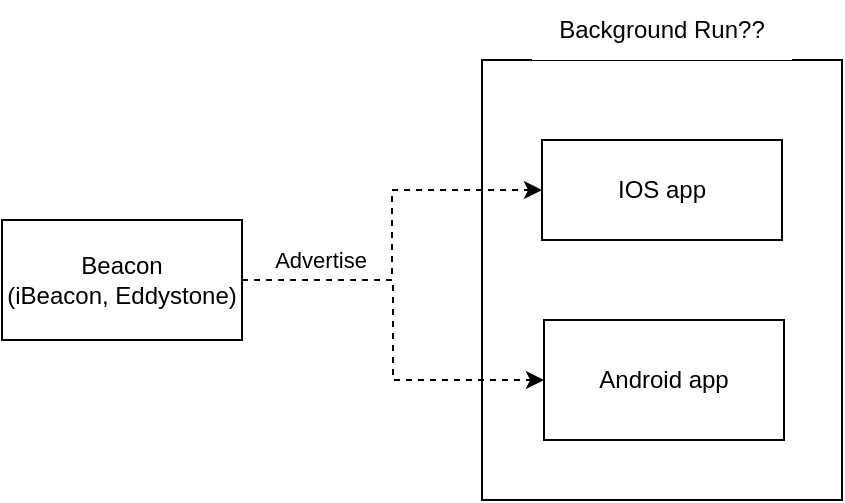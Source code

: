 <mxfile version="20.5.3" type="github">
  <diagram id="MveOsUGR3dO3t1t53Gxd" name="페이지-1">
    <mxGraphModel dx="1426" dy="826" grid="1" gridSize="10" guides="1" tooltips="1" connect="1" arrows="1" fold="1" page="1" pageScale="1" pageWidth="827" pageHeight="1169" math="0" shadow="0">
      <root>
        <mxCell id="0" />
        <mxCell id="1" parent="0" />
        <mxCell id="_E07kUeSM8d5cSH_9OQ4-8" value="" style="rounded=0;whiteSpace=wrap;html=1;fillColor=none;" vertex="1" parent="1">
          <mxGeometry x="459" y="240" width="180" height="220" as="geometry" />
        </mxCell>
        <mxCell id="_E07kUeSM8d5cSH_9OQ4-4" value="Advertise" style="edgeStyle=orthogonalEdgeStyle;rounded=0;orthogonalLoop=1;jettySize=auto;html=1;exitX=1;exitY=0.5;exitDx=0;exitDy=0;entryX=0;entryY=0.5;entryDx=0;entryDy=0;dashed=1;" edge="1" parent="1" source="_E07kUeSM8d5cSH_9OQ4-2" target="_E07kUeSM8d5cSH_9OQ4-3">
          <mxGeometry x="-0.6" y="10" relative="1" as="geometry">
            <mxPoint as="offset" />
          </mxGeometry>
        </mxCell>
        <mxCell id="_E07kUeSM8d5cSH_9OQ4-6" style="edgeStyle=orthogonalEdgeStyle;rounded=0;orthogonalLoop=1;jettySize=auto;html=1;exitX=1;exitY=0.5;exitDx=0;exitDy=0;entryX=0;entryY=0.5;entryDx=0;entryDy=0;dashed=1;" edge="1" parent="1" source="_E07kUeSM8d5cSH_9OQ4-2" target="_E07kUeSM8d5cSH_9OQ4-5">
          <mxGeometry relative="1" as="geometry" />
        </mxCell>
        <mxCell id="_E07kUeSM8d5cSH_9OQ4-2" value="Beacon&lt;br&gt;(iBeacon, Eddystone)" style="rounded=0;whiteSpace=wrap;html=1;" vertex="1" parent="1">
          <mxGeometry x="219" y="320" width="120" height="60" as="geometry" />
        </mxCell>
        <mxCell id="_E07kUeSM8d5cSH_9OQ4-3" value="IOS app" style="whiteSpace=wrap;html=1;rounded=0;" vertex="1" parent="1">
          <mxGeometry x="489" y="280" width="120" height="50" as="geometry" />
        </mxCell>
        <mxCell id="_E07kUeSM8d5cSH_9OQ4-5" value="Android app" style="whiteSpace=wrap;html=1;rounded=0;" vertex="1" parent="1">
          <mxGeometry x="490" y="370" width="120" height="60" as="geometry" />
        </mxCell>
        <mxCell id="_E07kUeSM8d5cSH_9OQ4-9" value="Background Run??" style="text;html=1;strokeColor=none;fillColor=default;align=center;verticalAlign=middle;whiteSpace=wrap;rounded=0;" vertex="1" parent="1">
          <mxGeometry x="484" y="210" width="130" height="30" as="geometry" />
        </mxCell>
      </root>
    </mxGraphModel>
  </diagram>
</mxfile>
